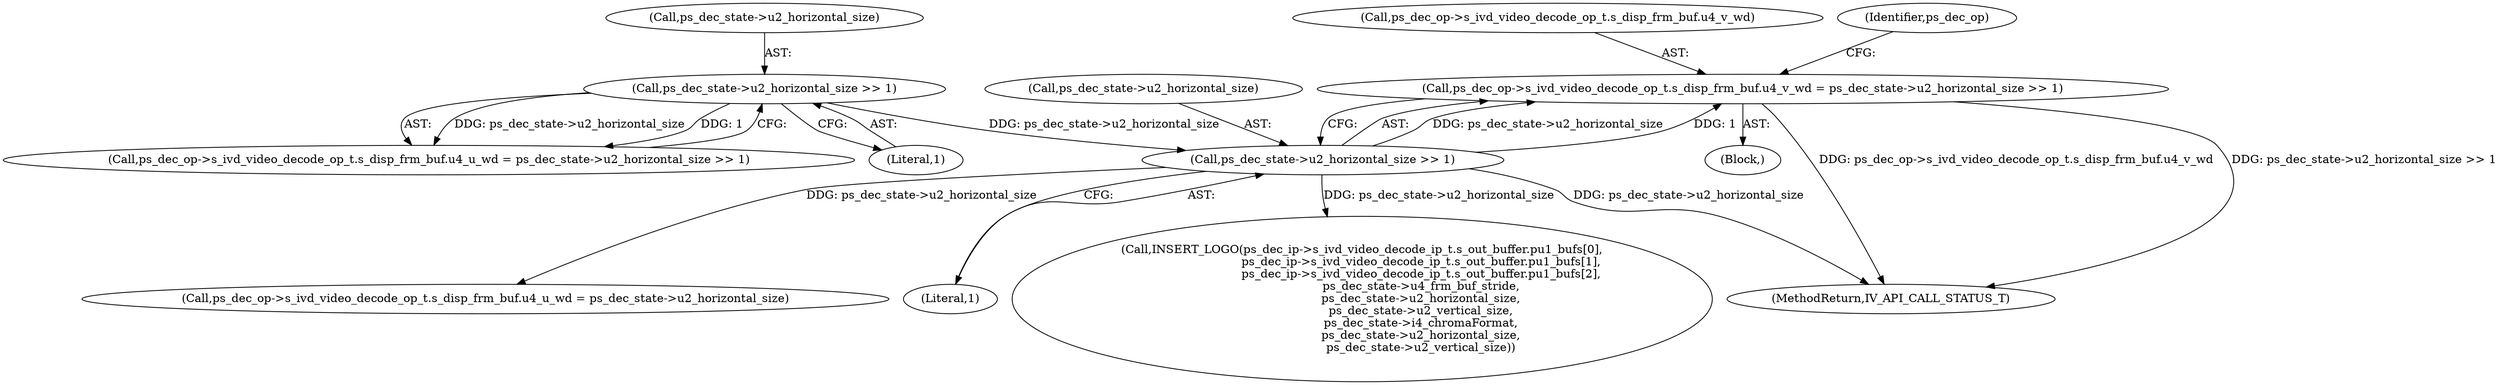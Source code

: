 digraph "0_Android_a86eb798d077b9b25c8f8c77e3c02c2f287c1ce7@pointer" {
"1000907" [label="(Call,ps_dec_op->s_ivd_video_decode_op_t.s_disp_frm_buf.u4_v_wd = ps_dec_state->u2_horizontal_size >> 1)"];
"1000915" [label="(Call,ps_dec_state->u2_horizontal_size >> 1)"];
"1000876" [label="(Call,ps_dec_state->u2_horizontal_size >> 1)"];
"1000967" [label="(Call,ps_dec_op->s_ivd_video_decode_op_t.s_disp_frm_buf.u4_u_wd = ps_dec_state->u2_horizontal_size)"];
"1000876" [label="(Call,ps_dec_state->u2_horizontal_size >> 1)"];
"1000907" [label="(Call,ps_dec_op->s_ivd_video_decode_op_t.s_disp_frm_buf.u4_v_wd = ps_dec_state->u2_horizontal_size >> 1)"];
"1000915" [label="(Call,ps_dec_state->u2_horizontal_size >> 1)"];
"1000908" [label="(Call,ps_dec_op->s_ivd_video_decode_op_t.s_disp_frm_buf.u4_v_wd)"];
"1000523" [label="(Block,)"];
"1000916" [label="(Call,ps_dec_state->u2_horizontal_size)"];
"1000868" [label="(Call,ps_dec_op->s_ivd_video_decode_op_t.s_disp_frm_buf.u4_u_wd = ps_dec_state->u2_horizontal_size >> 1)"];
"1000877" [label="(Call,ps_dec_state->u2_horizontal_size)"];
"1001695" [label="(MethodReturn,IV_API_CALL_STATUS_T)"];
"1000880" [label="(Literal,1)"];
"1000924" [label="(Identifier,ps_dec_op)"];
"1000919" [label="(Literal,1)"];
"1001046" [label="(Call,INSERT_LOGO(ps_dec_ip->s_ivd_video_decode_ip_t.s_out_buffer.pu1_bufs[0],\n                                ps_dec_ip->s_ivd_video_decode_ip_t.s_out_buffer.pu1_bufs[1],\n                                ps_dec_ip->s_ivd_video_decode_ip_t.s_out_buffer.pu1_bufs[2],\n                                ps_dec_state->u4_frm_buf_stride,\n                                ps_dec_state->u2_horizontal_size,\n                                ps_dec_state->u2_vertical_size,\n                                ps_dec_state->i4_chromaFormat,\n                                ps_dec_state->u2_horizontal_size,\n                                ps_dec_state->u2_vertical_size))"];
"1000907" -> "1000523"  [label="AST: "];
"1000907" -> "1000915"  [label="CFG: "];
"1000908" -> "1000907"  [label="AST: "];
"1000915" -> "1000907"  [label="AST: "];
"1000924" -> "1000907"  [label="CFG: "];
"1000907" -> "1001695"  [label="DDG: ps_dec_op->s_ivd_video_decode_op_t.s_disp_frm_buf.u4_v_wd"];
"1000907" -> "1001695"  [label="DDG: ps_dec_state->u2_horizontal_size >> 1"];
"1000915" -> "1000907"  [label="DDG: ps_dec_state->u2_horizontal_size"];
"1000915" -> "1000907"  [label="DDG: 1"];
"1000915" -> "1000919"  [label="CFG: "];
"1000916" -> "1000915"  [label="AST: "];
"1000919" -> "1000915"  [label="AST: "];
"1000915" -> "1001695"  [label="DDG: ps_dec_state->u2_horizontal_size"];
"1000876" -> "1000915"  [label="DDG: ps_dec_state->u2_horizontal_size"];
"1000915" -> "1000967"  [label="DDG: ps_dec_state->u2_horizontal_size"];
"1000915" -> "1001046"  [label="DDG: ps_dec_state->u2_horizontal_size"];
"1000876" -> "1000868"  [label="AST: "];
"1000876" -> "1000880"  [label="CFG: "];
"1000877" -> "1000876"  [label="AST: "];
"1000880" -> "1000876"  [label="AST: "];
"1000868" -> "1000876"  [label="CFG: "];
"1000876" -> "1000868"  [label="DDG: ps_dec_state->u2_horizontal_size"];
"1000876" -> "1000868"  [label="DDG: 1"];
}
